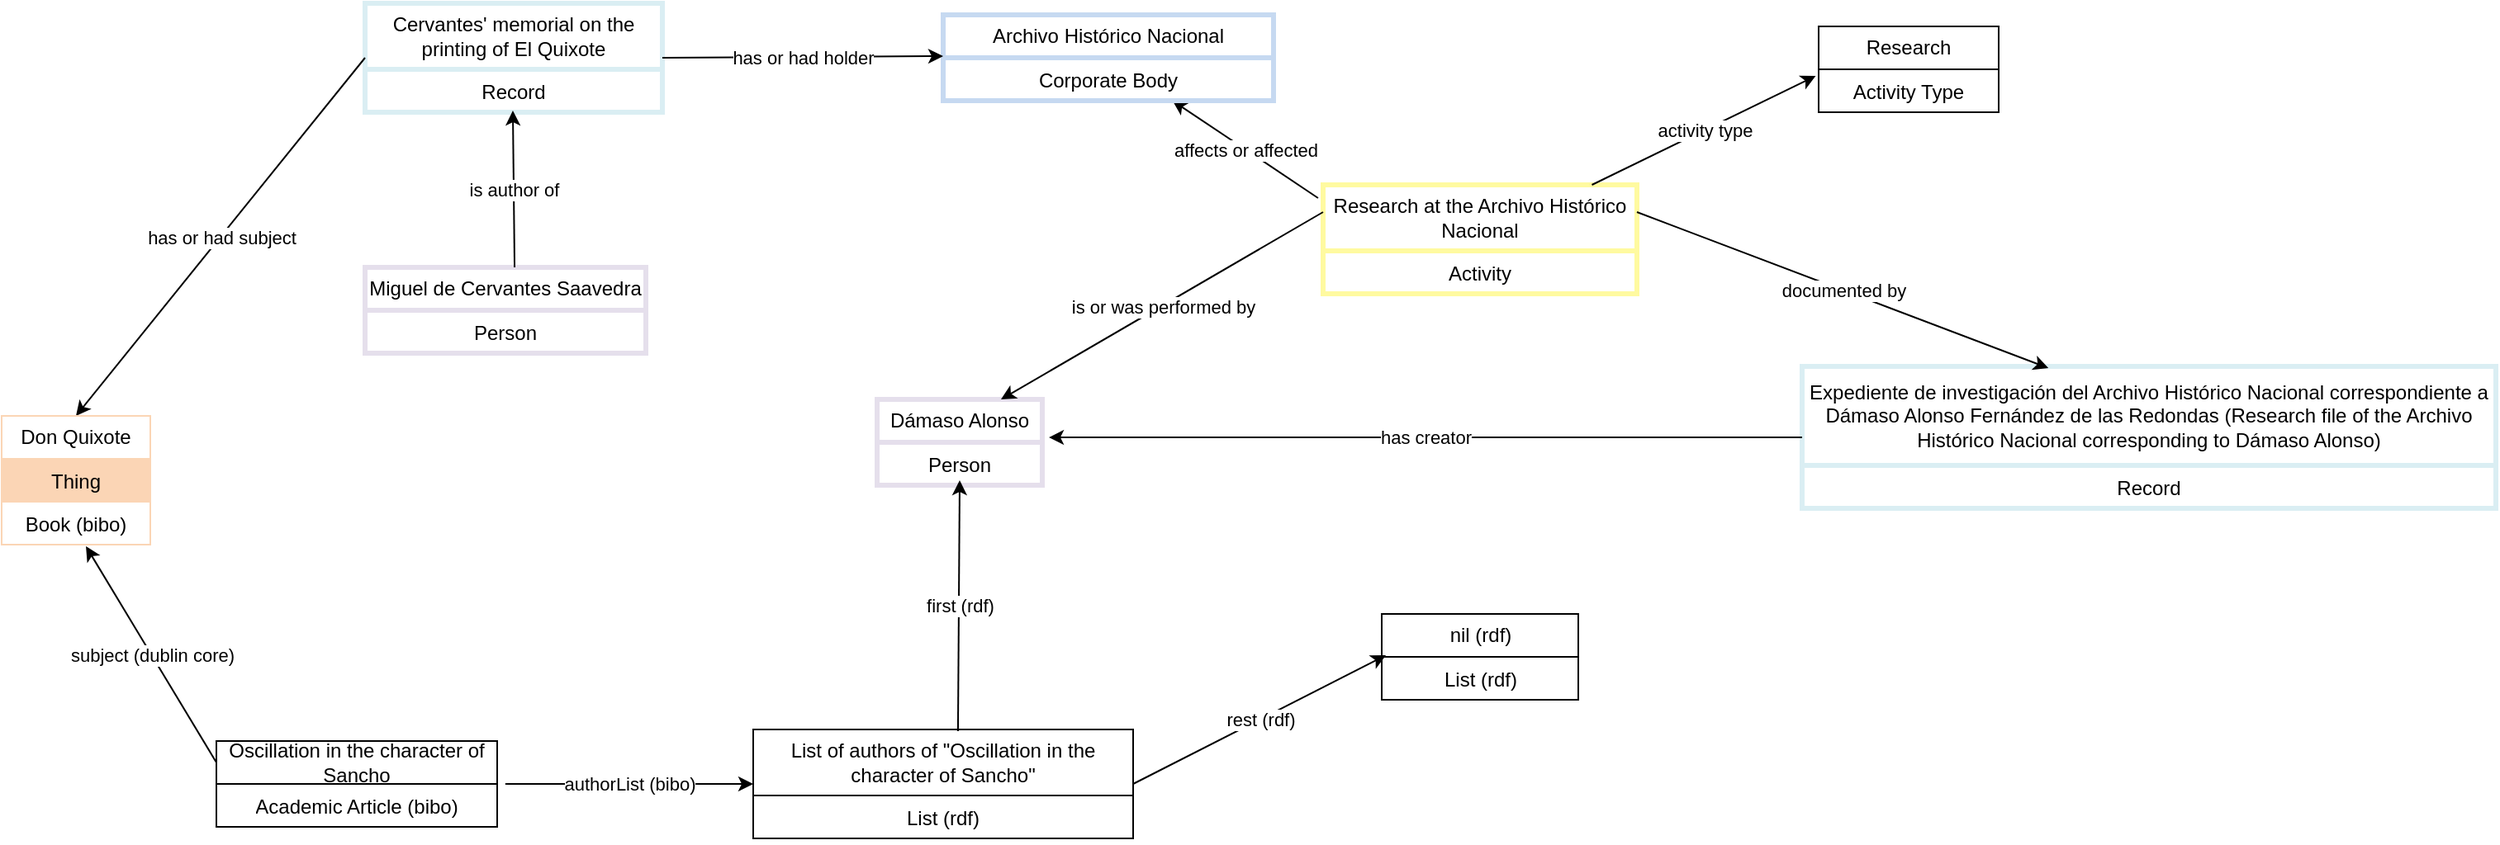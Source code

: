 <mxfile version="26.1.3">
  <diagram name="Page-1" id="fauvUzBd_hI_L1piAXxF">
    <mxGraphModel dx="878" dy="561" grid="1" gridSize="10" guides="1" tooltips="1" connect="1" arrows="1" fold="1" page="1" pageScale="1" pageWidth="4681" pageHeight="3300" math="0" shadow="0">
      <root>
        <mxCell id="0" />
        <mxCell id="1" parent="0" />
        <mxCell id="kCJW0ltufQX8bdZsabFZ-1" value="Dámaso Alonso" style="swimlane;fontStyle=0;childLayout=stackLayout;horizontal=1;startSize=26;strokeColor=#E5DFEC;strokeWidth=3;fillColor=none;horizontalStack=0;resizeParent=1;resizeParentMax=0;resizeLast=0;collapsible=1;marginBottom=0;whiteSpace=wrap;html=1;" parent="1" vertex="1">
          <mxGeometry x="600" y="430" width="100" height="52" as="geometry" />
        </mxCell>
        <mxCell id="kCJW0ltufQX8bdZsabFZ-2" value="Person" style="text;strokeColor=#E5DFEC;strokeWidth=3;fillColor=none;align=center;verticalAlign=top;spacingLeft=4;spacingRight=4;overflow=hidden;rotatable=0;points=[[0,0.5],[1,0.5]];portConstraint=eastwest;whiteSpace=wrap;html=1;" parent="kCJW0ltufQX8bdZsabFZ-1" vertex="1">
          <mxGeometry y="26" width="100" height="26" as="geometry" />
        </mxCell>
        <mxCell id="kCJW0ltufQX8bdZsabFZ-3" value="Research at the Archivo Histórico Nacional" style="swimlane;fontStyle=0;childLayout=stackLayout;horizontal=1;startSize=40;strokeColor=#FFFAA0;strokeWidth=3;fillColor=none;horizontalStack=0;resizeParent=1;resizeParentMax=0;resizeLast=0;collapsible=1;marginBottom=0;whiteSpace=wrap;html=1;" parent="1" vertex="1">
          <mxGeometry x="870" y="300" width="190" height="66" as="geometry" />
        </mxCell>
        <mxCell id="kCJW0ltufQX8bdZsabFZ-4" value="Activity" style="text;strokeColor=#FFFAA0;strokeWidth=3;fillColor=none;align=center;verticalAlign=top;spacingLeft=4;spacingRight=4;overflow=hidden;rotatable=0;points=[[0,0.5],[1,0.5]];portConstraint=eastwest;whiteSpace=wrap;html=1;" parent="kCJW0ltufQX8bdZsabFZ-3" vertex="1">
          <mxGeometry y="40" width="190" height="26" as="geometry" />
        </mxCell>
        <mxCell id="kCJW0ltufQX8bdZsabFZ-7" value="" style="endArrow=classic;html=1;rounded=0;exitX=0;exitY=0.25;exitDx=0;exitDy=0;entryX=0.75;entryY=0;entryDx=0;entryDy=0;" parent="1" source="kCJW0ltufQX8bdZsabFZ-3" target="kCJW0ltufQX8bdZsabFZ-1" edge="1">
          <mxGeometry relative="1" as="geometry">
            <mxPoint x="550" y="450" as="sourcePoint" />
            <mxPoint x="760" y="410" as="targetPoint" />
          </mxGeometry>
        </mxCell>
        <mxCell id="kCJW0ltufQX8bdZsabFZ-8" value="is or was performed by" style="edgeLabel;resizable=0;html=1;;align=center;verticalAlign=middle;" parent="kCJW0ltufQX8bdZsabFZ-7" connectable="0" vertex="1">
          <mxGeometry relative="1" as="geometry" />
        </mxCell>
        <mxCell id="kCJW0ltufQX8bdZsabFZ-9" value="Expediente de investigación del Archivo Histórico Nacional correspondiente a Dámaso Alonso Fernández de las Redondas (Research file of the Archivo Histórico Nacional corresponding to Dámaso Alonso)" style="swimlane;fontStyle=0;childLayout=stackLayout;horizontal=1;startSize=60;strokeColor=#DAEEF3;strokeWidth=3;fillColor=none;horizontalStack=0;resizeParent=1;resizeParentMax=0;resizeLast=0;collapsible=1;marginBottom=0;whiteSpace=wrap;html=1;" parent="1" vertex="1">
          <mxGeometry x="1160" y="410" width="420" height="86" as="geometry" />
        </mxCell>
        <mxCell id="kCJW0ltufQX8bdZsabFZ-10" value="Record" style="text;strokeColor=#DAEEF3;strokeWidth=3;fillColor=none;align=center;verticalAlign=top;spacingLeft=4;spacingRight=4;overflow=hidden;rotatable=0;points=[[0,0.5],[1,0.5]];portConstraint=eastwest;whiteSpace=wrap;html=1;" parent="kCJW0ltufQX8bdZsabFZ-9" vertex="1">
          <mxGeometry y="60" width="420" height="26" as="geometry" />
        </mxCell>
        <mxCell id="kCJW0ltufQX8bdZsabFZ-11" value="" style="endArrow=classic;html=1;rounded=0;entryX=1.04;entryY=-0.115;entryDx=0;entryDy=0;entryPerimeter=0;exitX=0;exitY=0.5;exitDx=0;exitDy=0;" parent="1" source="kCJW0ltufQX8bdZsabFZ-9" target="kCJW0ltufQX8bdZsabFZ-2" edge="1">
          <mxGeometry relative="1" as="geometry">
            <mxPoint x="1010" y="390" as="sourcePoint" />
            <mxPoint x="1210" y="390" as="targetPoint" />
          </mxGeometry>
        </mxCell>
        <mxCell id="kCJW0ltufQX8bdZsabFZ-12" value="has creator" style="edgeLabel;resizable=0;html=1;;align=center;verticalAlign=middle;" parent="kCJW0ltufQX8bdZsabFZ-11" connectable="0" vertex="1">
          <mxGeometry relative="1" as="geometry" />
        </mxCell>
        <mxCell id="kCJW0ltufQX8bdZsabFZ-13" value="" style="endArrow=classic;html=1;rounded=0;exitX=1;exitY=0.25;exitDx=0;exitDy=0;entryX=0.355;entryY=0.012;entryDx=0;entryDy=0;entryPerimeter=0;" parent="1" source="kCJW0ltufQX8bdZsabFZ-3" target="kCJW0ltufQX8bdZsabFZ-9" edge="1">
          <mxGeometry relative="1" as="geometry">
            <mxPoint x="1160" y="317" as="sourcePoint" />
            <mxPoint x="975" y="430" as="targetPoint" />
          </mxGeometry>
        </mxCell>
        <mxCell id="kCJW0ltufQX8bdZsabFZ-14" value="documented by" style="edgeLabel;resizable=0;html=1;;align=center;verticalAlign=middle;" parent="kCJW0ltufQX8bdZsabFZ-13" connectable="0" vertex="1">
          <mxGeometry relative="1" as="geometry" />
        </mxCell>
        <mxCell id="kCJW0ltufQX8bdZsabFZ-15" value="" style="endArrow=classic;html=1;rounded=0;exitX=-0.016;exitY=0.121;exitDx=0;exitDy=0;exitPerimeter=0;" parent="1" source="kCJW0ltufQX8bdZsabFZ-3" target="kCJW0ltufQX8bdZsabFZ-19" edge="1">
          <mxGeometry relative="1" as="geometry">
            <mxPoint x="859" y="300" as="sourcePoint" />
            <mxPoint x="700" y="210" as="targetPoint" />
          </mxGeometry>
        </mxCell>
        <mxCell id="kCJW0ltufQX8bdZsabFZ-16" value="affects or affected" style="edgeLabel;resizable=0;html=1;;align=center;verticalAlign=middle;" parent="kCJW0ltufQX8bdZsabFZ-15" connectable="0" vertex="1">
          <mxGeometry relative="1" as="geometry" />
        </mxCell>
        <mxCell id="kCJW0ltufQX8bdZsabFZ-17" value="Miguel de Cervantes Saavedra" style="swimlane;fontStyle=0;childLayout=stackLayout;horizontal=1;startSize=26;strokeColor=#E5DFEC;strokeWidth=3;fillColor=none;horizontalStack=0;resizeParent=1;resizeParentMax=0;resizeLast=0;collapsible=1;marginBottom=0;whiteSpace=wrap;html=1;" parent="1" vertex="1">
          <mxGeometry x="290" y="350" width="170" height="52" as="geometry" />
        </mxCell>
        <mxCell id="kCJW0ltufQX8bdZsabFZ-18" value="Person" style="text;strokeColor=#E5DFEC;strokeWidth=3;fillColor=none;align=center;verticalAlign=top;spacingLeft=4;spacingRight=4;overflow=hidden;rotatable=0;points=[[0,0.5],[1,0.5]];portConstraint=eastwest;whiteSpace=wrap;html=1;" parent="kCJW0ltufQX8bdZsabFZ-17" vertex="1">
          <mxGeometry y="26" width="170" height="26" as="geometry" />
        </mxCell>
        <mxCell id="kCJW0ltufQX8bdZsabFZ-19" value="Archivo Histórico Nacional" style="swimlane;fontStyle=0;childLayout=stackLayout;horizontal=1;startSize=26;strokeColor=#C6D9F1;strokeWidth=3;fillColor=none;horizontalStack=0;resizeParent=1;resizeParentMax=0;resizeLast=0;collapsible=1;marginBottom=0;whiteSpace=wrap;html=1;" parent="1" vertex="1">
          <mxGeometry x="640" y="197" width="200" height="52" as="geometry" />
        </mxCell>
        <mxCell id="kCJW0ltufQX8bdZsabFZ-20" value="Corporate Body" style="text;strokeColor=#C6D9F1;strokeWidth=3;fillColor=none;align=center;verticalAlign=top;spacingLeft=4;spacingRight=4;overflow=hidden;rotatable=0;points=[[0,0.5],[1,0.5]];portConstraint=eastwest;whiteSpace=wrap;html=1;" parent="kCJW0ltufQX8bdZsabFZ-19" vertex="1">
          <mxGeometry y="26" width="200" height="26" as="geometry" />
        </mxCell>
        <mxCell id="kCJW0ltufQX8bdZsabFZ-21" value="Cervantes&#39; memorial on the printing of El Quixote" style="swimlane;fontStyle=0;childLayout=stackLayout;horizontal=1;startSize=40;strokeColor=#DAEEF3;strokeWidth=3;fillColor=none;horizontalStack=0;resizeParent=1;resizeParentMax=0;resizeLast=0;collapsible=1;marginBottom=0;whiteSpace=wrap;html=1;" parent="1" vertex="1">
          <mxGeometry x="290" y="190" width="180" height="66" as="geometry" />
        </mxCell>
        <mxCell id="kCJW0ltufQX8bdZsabFZ-22" value="Record" style="text;strokeColor=#DAEEF3;strokeWidth=3;fillColor=none;align=center;verticalAlign=top;spacingLeft=4;spacingRight=4;overflow=hidden;rotatable=0;points=[[0,0.5],[1,0.5]];portConstraint=eastwest;whiteSpace=wrap;html=1;" parent="kCJW0ltufQX8bdZsabFZ-21" vertex="1">
          <mxGeometry y="40" width="180" height="26" as="geometry" />
        </mxCell>
        <mxCell id="kCJW0ltufQX8bdZsabFZ-23" value="" style="endArrow=classic;html=1;rounded=0;exitX=1;exitY=0.5;exitDx=0;exitDy=0;entryX=0;entryY=-0.038;entryDx=0;entryDy=0;entryPerimeter=0;" parent="1" source="kCJW0ltufQX8bdZsabFZ-21" target="kCJW0ltufQX8bdZsabFZ-20" edge="1">
          <mxGeometry relative="1" as="geometry">
            <mxPoint x="490" y="222" as="sourcePoint" />
            <mxPoint x="685" y="109" as="targetPoint" />
          </mxGeometry>
        </mxCell>
        <mxCell id="kCJW0ltufQX8bdZsabFZ-24" value="has or had holder" style="edgeLabel;resizable=0;html=1;;align=center;verticalAlign=middle;" parent="kCJW0ltufQX8bdZsabFZ-23" connectable="0" vertex="1">
          <mxGeometry relative="1" as="geometry" />
        </mxCell>
        <mxCell id="kCJW0ltufQX8bdZsabFZ-25" value="" style="endArrow=classic;html=1;rounded=0;exitX=0.588;exitY=0.019;exitDx=0;exitDy=0;entryX=0.494;entryY=1;entryDx=0;entryDy=0;entryPerimeter=0;exitPerimeter=0;" parent="1" edge="1">
          <mxGeometry relative="1" as="geometry">
            <mxPoint x="380.52" y="349.998" as="sourcePoint" />
            <mxPoint x="379.48" y="255.01" as="targetPoint" />
          </mxGeometry>
        </mxCell>
        <mxCell id="kCJW0ltufQX8bdZsabFZ-26" value="is author of" style="edgeLabel;resizable=0;html=1;;align=center;verticalAlign=middle;" parent="kCJW0ltufQX8bdZsabFZ-25" connectable="0" vertex="1">
          <mxGeometry relative="1" as="geometry" />
        </mxCell>
        <mxCell id="kCJW0ltufQX8bdZsabFZ-27" value="" style="endArrow=classic;html=1;rounded=0;entryX=0.5;entryY=0.885;entryDx=0;entryDy=0;entryPerimeter=0;exitX=0.539;exitY=0.015;exitDx=0;exitDy=0;exitPerimeter=0;" parent="1" source="kCJW0ltufQX8bdZsabFZ-41" target="kCJW0ltufQX8bdZsabFZ-2" edge="1">
          <mxGeometry relative="1" as="geometry">
            <mxPoint x="510" y="650" as="sourcePoint" />
            <mxPoint x="656" y="530.004" as="targetPoint" />
          </mxGeometry>
        </mxCell>
        <mxCell id="kCJW0ltufQX8bdZsabFZ-28" value="first (rdf)" style="edgeLabel;resizable=0;html=1;;align=center;verticalAlign=middle;" parent="kCJW0ltufQX8bdZsabFZ-27" connectable="0" vertex="1">
          <mxGeometry relative="1" as="geometry" />
        </mxCell>
        <mxCell id="kCJW0ltufQX8bdZsabFZ-29" value="Oscillation in the character of Sancho" style="swimlane;fontStyle=0;childLayout=stackLayout;horizontal=1;startSize=26;fillColor=none;horizontalStack=0;resizeParent=1;resizeParentMax=0;resizeLast=0;collapsible=1;marginBottom=0;whiteSpace=wrap;html=1;" parent="1" vertex="1">
          <mxGeometry x="200" y="637" width="170" height="52" as="geometry">
            <mxRectangle x="981" y="570" width="50" height="40" as="alternateBounds" />
          </mxGeometry>
        </mxCell>
        <mxCell id="kCJW0ltufQX8bdZsabFZ-30" value="&lt;div&gt;Academic Article (bibo)&lt;/div&gt;" style="text;strokeColor=none;fillColor=none;align=center;verticalAlign=top;spacingLeft=4;spacingRight=4;overflow=hidden;rotatable=0;points=[[0,0.5],[1,0.5]];portConstraint=eastwest;whiteSpace=wrap;html=1;" parent="kCJW0ltufQX8bdZsabFZ-29" vertex="1">
          <mxGeometry y="26" width="170" height="26" as="geometry" />
        </mxCell>
        <mxCell id="kCJW0ltufQX8bdZsabFZ-33" value="" style="endArrow=classic;html=1;rounded=0;exitX=0;exitY=0.5;exitDx=0;exitDy=0;entryX=0.5;entryY=0;entryDx=0;entryDy=0;" parent="1" source="kCJW0ltufQX8bdZsabFZ-21" target="kCJW0ltufQX8bdZsabFZ-35" edge="1">
          <mxGeometry relative="1" as="geometry">
            <mxPoint x="171.04" y="444.988" as="sourcePoint" />
            <mxPoint x="145" y="460" as="targetPoint" />
          </mxGeometry>
        </mxCell>
        <mxCell id="kCJW0ltufQX8bdZsabFZ-34" value="has or had subject" style="edgeLabel;resizable=0;html=1;;align=center;verticalAlign=middle;" parent="kCJW0ltufQX8bdZsabFZ-33" connectable="0" vertex="1">
          <mxGeometry relative="1" as="geometry" />
        </mxCell>
        <mxCell id="kCJW0ltufQX8bdZsabFZ-35" value="Don Quixote" style="swimlane;fontStyle=0;childLayout=stackLayout;horizontal=1;startSize=26;strokeColor=#FBD5B5;fillColor=none;horizontalStack=0;resizeParent=1;resizeParentMax=0;resizeLast=0;collapsible=1;marginBottom=0;whiteSpace=wrap;html=1;" parent="1" vertex="1">
          <mxGeometry x="70" y="440" width="90" height="78" as="geometry" />
        </mxCell>
        <mxCell id="kCJW0ltufQX8bdZsabFZ-36" value="Thing" style="text;strokeColor=#FBD5B5;fillColor=#FBD5B5;align=center;verticalAlign=top;spacingLeft=4;spacingRight=4;overflow=hidden;rotatable=0;points=[[0,0.5],[1,0.5]];portConstraint=eastwest;whiteSpace=wrap;html=1;" parent="kCJW0ltufQX8bdZsabFZ-35" vertex="1">
          <mxGeometry y="26" width="90" height="26" as="geometry" />
        </mxCell>
        <mxCell id="kCJW0ltufQX8bdZsabFZ-37" value="Book (bibo)" style="text;align=center;verticalAlign=top;spacingLeft=4;spacingRight=4;overflow=hidden;rotatable=0;points=[[0,0.5],[1,0.5]];portConstraint=eastwest;whiteSpace=wrap;html=1;" parent="kCJW0ltufQX8bdZsabFZ-35" vertex="1">
          <mxGeometry y="52" width="90" height="26" as="geometry" />
        </mxCell>
        <mxCell id="kCJW0ltufQX8bdZsabFZ-38" value="" style="endArrow=classic;html=1;rounded=0;exitX=0;exitY=0.25;exitDx=0;exitDy=0;entryX=0.567;entryY=1.038;entryDx=0;entryDy=0;entryPerimeter=0;" parent="1" source="kCJW0ltufQX8bdZsabFZ-29" target="kCJW0ltufQX8bdZsabFZ-37" edge="1">
          <mxGeometry relative="1" as="geometry">
            <mxPoint x="335" y="430" as="sourcePoint" />
            <mxPoint x="130" y="540" as="targetPoint" />
          </mxGeometry>
        </mxCell>
        <mxCell id="kCJW0ltufQX8bdZsabFZ-39" value="subject (dublin core)" style="edgeLabel;resizable=0;html=1;;align=center;verticalAlign=middle;" parent="kCJW0ltufQX8bdZsabFZ-38" connectable="0" vertex="1">
          <mxGeometry relative="1" as="geometry" />
        </mxCell>
        <mxCell id="kCJW0ltufQX8bdZsabFZ-41" value="List of authors of &quot;Oscillation in the character of Sancho&quot;" style="swimlane;fontStyle=0;childLayout=stackLayout;horizontal=1;startSize=40;fillColor=none;horizontalStack=0;resizeParent=1;resizeParentMax=0;resizeLast=0;collapsible=1;marginBottom=0;whiteSpace=wrap;html=1;" parent="1" vertex="1">
          <mxGeometry x="525" y="630" width="230" height="66" as="geometry" />
        </mxCell>
        <mxCell id="kCJW0ltufQX8bdZsabFZ-42" value="List (rdf)" style="text;strokeColor=none;fillColor=none;align=center;verticalAlign=top;spacingLeft=4;spacingRight=4;overflow=hidden;rotatable=0;points=[[0,0.5],[1,0.5]];portConstraint=eastwest;whiteSpace=wrap;html=1;" parent="kCJW0ltufQX8bdZsabFZ-41" vertex="1">
          <mxGeometry y="40" width="230" height="26" as="geometry" />
        </mxCell>
        <mxCell id="kCJW0ltufQX8bdZsabFZ-43" value="" style="endArrow=classic;html=1;rounded=0;exitX=1.029;exitY=0;exitDx=0;exitDy=0;entryX=0;entryY=0.5;entryDx=0;entryDy=0;exitPerimeter=0;" parent="1" source="kCJW0ltufQX8bdZsabFZ-30" target="kCJW0ltufQX8bdZsabFZ-41" edge="1">
          <mxGeometry relative="1" as="geometry">
            <mxPoint x="426.04" y="710.498" as="sourcePoint" />
            <mxPoint x="425.0" y="615.51" as="targetPoint" />
          </mxGeometry>
        </mxCell>
        <mxCell id="kCJW0ltufQX8bdZsabFZ-44" value="authorList (bibo)" style="edgeLabel;resizable=0;html=1;;align=center;verticalAlign=middle;" parent="kCJW0ltufQX8bdZsabFZ-43" connectable="0" vertex="1">
          <mxGeometry relative="1" as="geometry" />
        </mxCell>
        <mxCell id="kCJW0ltufQX8bdZsabFZ-45" value="" style="endArrow=classic;html=1;rounded=0;exitX=1;exitY=0.5;exitDx=0;exitDy=0;entryX=0.021;entryY=-0.038;entryDx=0;entryDy=0;entryPerimeter=0;" parent="1" source="kCJW0ltufQX8bdZsabFZ-41" target="kCJW0ltufQX8bdZsabFZ-48" edge="1">
          <mxGeometry relative="1" as="geometry">
            <mxPoint x="860" y="712" as="sourcePoint" />
            <mxPoint x="890" y="600" as="targetPoint" />
          </mxGeometry>
        </mxCell>
        <mxCell id="kCJW0ltufQX8bdZsabFZ-46" value="rest (rdf)" style="edgeLabel;resizable=0;html=1;;align=center;verticalAlign=middle;" parent="kCJW0ltufQX8bdZsabFZ-45" connectable="0" vertex="1">
          <mxGeometry relative="1" as="geometry" />
        </mxCell>
        <mxCell id="kCJW0ltufQX8bdZsabFZ-47" value="nil (rdf)" style="swimlane;fontStyle=0;childLayout=stackLayout;horizontal=1;startSize=26;fillColor=none;horizontalStack=0;resizeParent=1;resizeParentMax=0;resizeLast=0;collapsible=1;marginBottom=0;whiteSpace=wrap;html=1;" parent="1" vertex="1">
          <mxGeometry x="905.5" y="560" width="119" height="52" as="geometry" />
        </mxCell>
        <mxCell id="kCJW0ltufQX8bdZsabFZ-48" value="&lt;div&gt;List (rdf)&lt;/div&gt;" style="text;strokeColor=none;fillColor=none;align=center;verticalAlign=top;spacingLeft=4;spacingRight=4;overflow=hidden;rotatable=0;points=[[0,0.5],[1,0.5]];portConstraint=eastwest;whiteSpace=wrap;html=1;" parent="kCJW0ltufQX8bdZsabFZ-47" vertex="1">
          <mxGeometry y="26" width="119" height="26" as="geometry" />
        </mxCell>
        <mxCell id="kCJW0ltufQX8bdZsabFZ-49" value="Research" style="swimlane;fontStyle=0;childLayout=stackLayout;horizontal=1;startSize=26;fillColor=none;horizontalStack=0;resizeParent=1;resizeParentMax=0;resizeLast=0;collapsible=1;marginBottom=0;whiteSpace=wrap;html=1;" parent="1" vertex="1">
          <mxGeometry x="1170" y="204" width="109" height="52" as="geometry" />
        </mxCell>
        <mxCell id="kCJW0ltufQX8bdZsabFZ-50" value="Activity Type&lt;div&gt;&lt;br&gt;&lt;/div&gt;" style="text;strokeColor=none;strokeColor=none;fillColor=none;align=center;verticalAlign=top;spacingLeft=4;spacingRight=4;overflow=hidden;rotatable=0;points=[[0,0.5],[1,0.5]];portConstraint=eastwest;whiteSpace=wrap;html=1;" parent="kCJW0ltufQX8bdZsabFZ-49" vertex="1">
          <mxGeometry y="26" width="109" height="26" as="geometry" />
        </mxCell>
        <mxCell id="kCJW0ltufQX8bdZsabFZ-51" value="" style="endArrow=classic;html=1;rounded=0;entryX=-0.016;entryY=0.154;entryDx=0;entryDy=0;entryPerimeter=0;" parent="1" source="kCJW0ltufQX8bdZsabFZ-3" target="kCJW0ltufQX8bdZsabFZ-50" edge="1">
          <mxGeometry relative="1" as="geometry">
            <mxPoint x="1060" y="279" as="sourcePoint" />
            <mxPoint x="972" y="220" as="targetPoint" />
          </mxGeometry>
        </mxCell>
        <mxCell id="kCJW0ltufQX8bdZsabFZ-52" value="activity type" style="edgeLabel;resizable=0;html=1;;align=center;verticalAlign=middle;" parent="kCJW0ltufQX8bdZsabFZ-51" connectable="0" vertex="1">
          <mxGeometry relative="1" as="geometry" />
        </mxCell>
      </root>
    </mxGraphModel>
  </diagram>
</mxfile>
